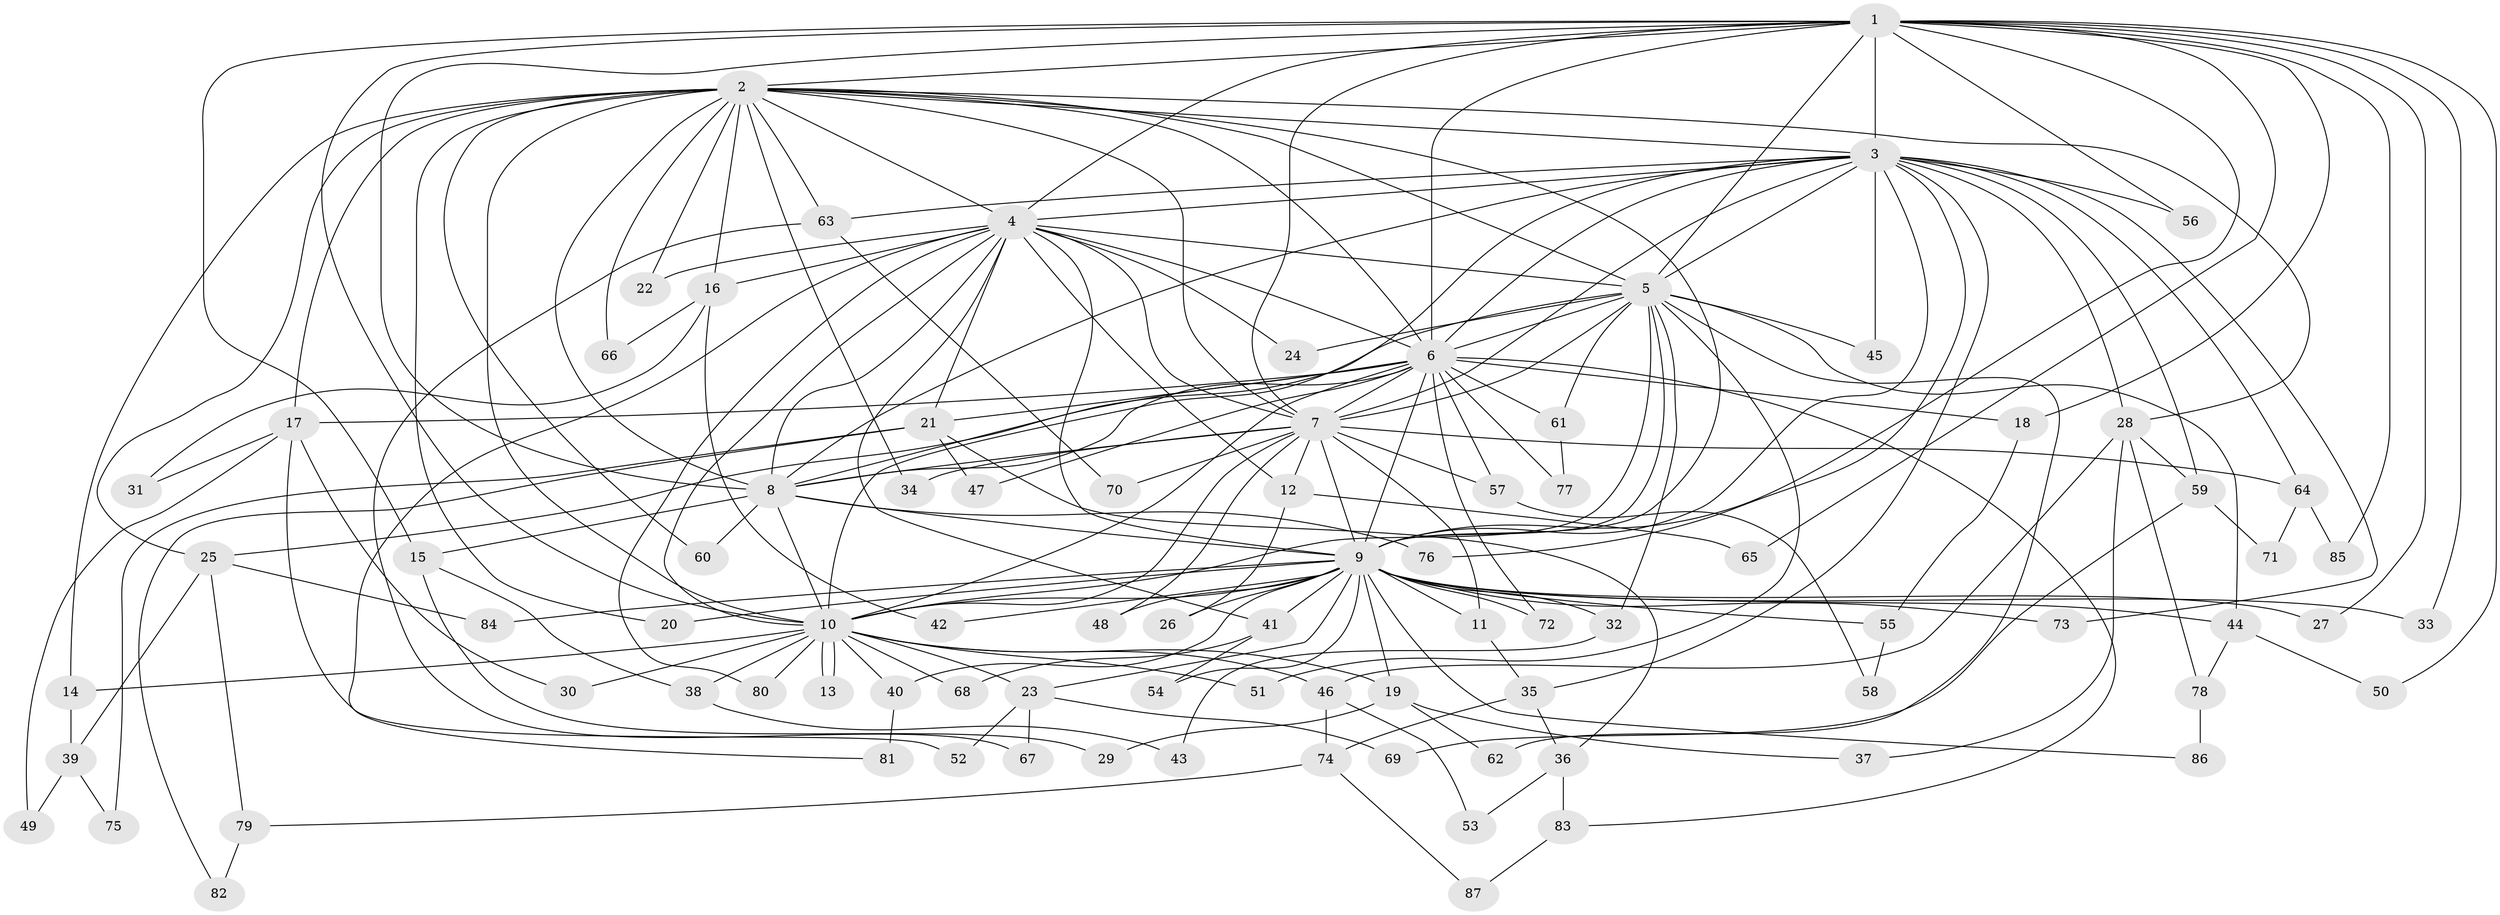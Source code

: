 // coarse degree distribution, {15: 0.015384615384615385, 27: 0.015384615384615385, 18: 0.03076923076923077, 13: 0.03076923076923077, 11: 0.015384615384615385, 25: 0.015384615384615385, 3: 0.07692307692307693, 4: 0.16923076923076924, 1: 0.046153846153846156, 2: 0.46153846153846156, 5: 0.09230769230769231, 6: 0.03076923076923077}
// Generated by graph-tools (version 1.1) at 2025/23/03/03/25 07:23:36]
// undirected, 87 vertices, 199 edges
graph export_dot {
graph [start="1"]
  node [color=gray90,style=filled];
  1;
  2;
  3;
  4;
  5;
  6;
  7;
  8;
  9;
  10;
  11;
  12;
  13;
  14;
  15;
  16;
  17;
  18;
  19;
  20;
  21;
  22;
  23;
  24;
  25;
  26;
  27;
  28;
  29;
  30;
  31;
  32;
  33;
  34;
  35;
  36;
  37;
  38;
  39;
  40;
  41;
  42;
  43;
  44;
  45;
  46;
  47;
  48;
  49;
  50;
  51;
  52;
  53;
  54;
  55;
  56;
  57;
  58;
  59;
  60;
  61;
  62;
  63;
  64;
  65;
  66;
  67;
  68;
  69;
  70;
  71;
  72;
  73;
  74;
  75;
  76;
  77;
  78;
  79;
  80;
  81;
  82;
  83;
  84;
  85;
  86;
  87;
  1 -- 2;
  1 -- 3;
  1 -- 4;
  1 -- 5;
  1 -- 6;
  1 -- 7;
  1 -- 8;
  1 -- 9;
  1 -- 10;
  1 -- 15;
  1 -- 18;
  1 -- 27;
  1 -- 33;
  1 -- 50;
  1 -- 56;
  1 -- 65;
  1 -- 85;
  2 -- 3;
  2 -- 4;
  2 -- 5;
  2 -- 6;
  2 -- 7;
  2 -- 8;
  2 -- 9;
  2 -- 10;
  2 -- 14;
  2 -- 16;
  2 -- 17;
  2 -- 20;
  2 -- 22;
  2 -- 25;
  2 -- 28;
  2 -- 34;
  2 -- 60;
  2 -- 63;
  2 -- 66;
  3 -- 4;
  3 -- 5;
  3 -- 6;
  3 -- 7;
  3 -- 8;
  3 -- 9;
  3 -- 10;
  3 -- 28;
  3 -- 35;
  3 -- 45;
  3 -- 56;
  3 -- 59;
  3 -- 63;
  3 -- 64;
  3 -- 73;
  3 -- 76;
  4 -- 5;
  4 -- 6;
  4 -- 7;
  4 -- 8;
  4 -- 9;
  4 -- 10;
  4 -- 12;
  4 -- 16;
  4 -- 21;
  4 -- 22;
  4 -- 24;
  4 -- 41;
  4 -- 80;
  4 -- 81;
  5 -- 6;
  5 -- 7;
  5 -- 8;
  5 -- 9;
  5 -- 10;
  5 -- 24;
  5 -- 32;
  5 -- 44;
  5 -- 45;
  5 -- 51;
  5 -- 61;
  5 -- 62;
  6 -- 7;
  6 -- 8;
  6 -- 9;
  6 -- 10;
  6 -- 17;
  6 -- 18;
  6 -- 21;
  6 -- 25;
  6 -- 47;
  6 -- 57;
  6 -- 61;
  6 -- 72;
  6 -- 77;
  6 -- 83;
  7 -- 8;
  7 -- 9;
  7 -- 10;
  7 -- 11;
  7 -- 12;
  7 -- 34;
  7 -- 48;
  7 -- 57;
  7 -- 64;
  7 -- 70;
  8 -- 9;
  8 -- 10;
  8 -- 15;
  8 -- 60;
  8 -- 76;
  9 -- 10;
  9 -- 11;
  9 -- 19;
  9 -- 20;
  9 -- 23;
  9 -- 26;
  9 -- 27;
  9 -- 32;
  9 -- 33;
  9 -- 40;
  9 -- 41;
  9 -- 42;
  9 -- 44;
  9 -- 48;
  9 -- 54;
  9 -- 55;
  9 -- 72;
  9 -- 73;
  9 -- 84;
  9 -- 86;
  10 -- 13;
  10 -- 13;
  10 -- 14;
  10 -- 19;
  10 -- 23;
  10 -- 30;
  10 -- 38;
  10 -- 40;
  10 -- 46;
  10 -- 51;
  10 -- 68;
  10 -- 80;
  11 -- 35;
  12 -- 26;
  12 -- 65;
  14 -- 39;
  15 -- 29;
  15 -- 38;
  16 -- 31;
  16 -- 42;
  16 -- 66;
  17 -- 30;
  17 -- 31;
  17 -- 49;
  17 -- 52;
  18 -- 55;
  19 -- 29;
  19 -- 37;
  19 -- 62;
  21 -- 36;
  21 -- 47;
  21 -- 75;
  21 -- 82;
  23 -- 52;
  23 -- 67;
  23 -- 69;
  25 -- 39;
  25 -- 79;
  25 -- 84;
  28 -- 37;
  28 -- 46;
  28 -- 59;
  28 -- 78;
  32 -- 43;
  35 -- 36;
  35 -- 74;
  36 -- 53;
  36 -- 83;
  38 -- 43;
  39 -- 49;
  39 -- 75;
  40 -- 81;
  41 -- 54;
  41 -- 68;
  44 -- 50;
  44 -- 78;
  46 -- 53;
  46 -- 74;
  55 -- 58;
  57 -- 58;
  59 -- 69;
  59 -- 71;
  61 -- 77;
  63 -- 67;
  63 -- 70;
  64 -- 71;
  64 -- 85;
  74 -- 79;
  74 -- 87;
  78 -- 86;
  79 -- 82;
  83 -- 87;
}
